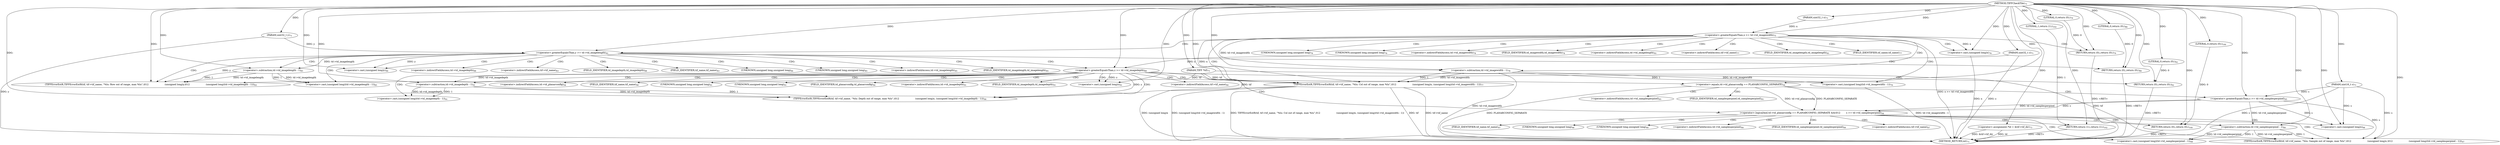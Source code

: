 digraph "TIFFCheckTile" {  
"29354" [label = <(METHOD,TIFFCheckTile)<SUB>71</SUB>> ]
"29476" [label = <(METHOD_RETURN,int)<SUB>71</SUB>> ]
"29355" [label = <(PARAM,TIFF *tif)<SUB>71</SUB>> ]
"29356" [label = <(PARAM,uint32_t x)<SUB>71</SUB>> ]
"29357" [label = <(PARAM,uint32_t y)<SUB>71</SUB>> ]
"29358" [label = <(PARAM,uint32_t z)<SUB>71</SUB>> ]
"29359" [label = <(PARAM,uint16_t s)<SUB>71</SUB>> ]
"29362" [label = <(&lt;operator&gt;.assignment,*td = &amp;tif-&gt;tif_dir)<SUB>73</SUB>> ]
"29474" [label = <(RETURN,return (1);,return (1);)<SUB>102</SUB>> ]
"29369" [label = <(&lt;operator&gt;.greaterEqualsThan,x &gt;= td-&gt;td_imagewidth)<SUB>75</SUB>> ]
"29394" [label = <(&lt;operator&gt;.greaterEqualsThan,y &gt;= td-&gt;td_imagelength)<SUB>81</SUB>> ]
"29419" [label = <(&lt;operator&gt;.greaterEqualsThan,z &gt;= td-&gt;td_imagedepth)<SUB>88</SUB>> ]
"29444" [label = <(&lt;operator&gt;.logicalAnd,td-&gt;td_planarconfig == PLANARCONFIG_SEPARATE &amp;&amp;\012        s &gt;= td-&gt;td_samplesperpixel)<SUB>94</SUB>> ]
"29475" [label = <(LITERAL,1,return (1);)<SUB>102</SUB>> ]
"29375" [label = <(TIFFErrorExtR,TIFFErrorExtR(tif, tif-&gt;tif_name, &quot;%lu: Col out of range, max %lu&quot;,\012                      (unsigned long)x, (unsigned long)(td-&gt;td_imagewidth - 1)))<SUB>77</SUB>> ]
"29391" [label = <(RETURN,return (0);,return (0);)<SUB>79</SUB>> ]
"29400" [label = <(TIFFErrorExtR,TIFFErrorExtR(tif, tif-&gt;tif_name, &quot;%lu: Row out of range, max %lu&quot;,\012                      (unsigned long)y,\012                      (unsigned long)(td-&gt;td_imagelength - 1)))<SUB>83</SUB>> ]
"29416" [label = <(RETURN,return (0);,return (0);)<SUB>86</SUB>> ]
"29425" [label = <(TIFFErrorExtR,TIFFErrorExtR(tif, tif-&gt;tif_name, &quot;%lu: Depth out of range, max %lu&quot;,\012                      (unsigned long)z, (unsigned long)(td-&gt;td_imagedepth - 1)))<SUB>90</SUB>> ]
"29441" [label = <(RETURN,return (0);,return (0);)<SUB>92</SUB>> ]
"29456" [label = <(TIFFErrorExtR,TIFFErrorExtR(tif, tif-&gt;tif_name, &quot;%lu: Sample out of range, max %lu&quot;,\012                      (unsigned long)s,\012                      (unsigned long)(td-&gt;td_samplesperpixel - 1)))<SUB>97</SUB>> ]
"29472" [label = <(RETURN,return (0);,return (0);)<SUB>100</SUB>> ]
"29392" [label = <(LITERAL,0,return (0);)<SUB>79</SUB>> ]
"29417" [label = <(LITERAL,0,return (0);)<SUB>86</SUB>> ]
"29442" [label = <(LITERAL,0,return (0);)<SUB>92</SUB>> ]
"29445" [label = <(&lt;operator&gt;.equals,td-&gt;td_planarconfig == PLANARCONFIG_SEPARATE)<SUB>94</SUB>> ]
"29450" [label = <(&lt;operator&gt;.greaterEqualsThan,s &gt;= td-&gt;td_samplesperpixel)<SUB>95</SUB>> ]
"29473" [label = <(LITERAL,0,return (0);)<SUB>100</SUB>> ]
"29381" [label = <(&lt;operator&gt;.cast,(unsigned long)x)<SUB>78</SUB>> ]
"29384" [label = <(&lt;operator&gt;.cast,(unsigned long)(td-&gt;td_imagewidth - 1))<SUB>78</SUB>> ]
"29406" [label = <(&lt;operator&gt;.cast,(unsigned long)y)<SUB>84</SUB>> ]
"29409" [label = <(&lt;operator&gt;.cast,(unsigned long)(td-&gt;td_imagelength - 1))<SUB>85</SUB>> ]
"29431" [label = <(&lt;operator&gt;.cast,(unsigned long)z)<SUB>91</SUB>> ]
"29434" [label = <(&lt;operator&gt;.cast,(unsigned long)(td-&gt;td_imagedepth - 1))<SUB>91</SUB>> ]
"29462" [label = <(&lt;operator&gt;.cast,(unsigned long)s)<SUB>98</SUB>> ]
"29465" [label = <(&lt;operator&gt;.cast,(unsigned long)(td-&gt;td_samplesperpixel - 1))<SUB>99</SUB>> ]
"29386" [label = <(&lt;operator&gt;.subtraction,td-&gt;td_imagewidth - 1)<SUB>78</SUB>> ]
"29411" [label = <(&lt;operator&gt;.subtraction,td-&gt;td_imagelength - 1)<SUB>85</SUB>> ]
"29436" [label = <(&lt;operator&gt;.subtraction,td-&gt;td_imagedepth - 1)<SUB>91</SUB>> ]
"29467" [label = <(&lt;operator&gt;.subtraction,td-&gt;td_samplesperpixel - 1)<SUB>99</SUB>> ]
"29396" [label = <(&lt;operator&gt;.indirectFieldAccess,td-&gt;td_imagelength)<SUB>81</SUB>> ]
"29421" [label = <(&lt;operator&gt;.indirectFieldAccess,td-&gt;td_imagedepth)<SUB>88</SUB>> ]
"29377" [label = <(&lt;operator&gt;.indirectFieldAccess,tif-&gt;tif_name)<SUB>77</SUB>> ]
"29398" [label = <(FIELD_IDENTIFIER,td_imagelength,td_imagelength)<SUB>81</SUB>> ]
"29402" [label = <(&lt;operator&gt;.indirectFieldAccess,tif-&gt;tif_name)<SUB>83</SUB>> ]
"29423" [label = <(FIELD_IDENTIFIER,td_imagedepth,td_imagedepth)<SUB>88</SUB>> ]
"29427" [label = <(&lt;operator&gt;.indirectFieldAccess,tif-&gt;tif_name)<SUB>90</SUB>> ]
"29446" [label = <(&lt;operator&gt;.indirectFieldAccess,td-&gt;td_planarconfig)<SUB>94</SUB>> ]
"29452" [label = <(&lt;operator&gt;.indirectFieldAccess,td-&gt;td_samplesperpixel)<SUB>95</SUB>> ]
"29458" [label = <(&lt;operator&gt;.indirectFieldAccess,tif-&gt;tif_name)<SUB>97</SUB>> ]
"29379" [label = <(FIELD_IDENTIFIER,tif_name,tif_name)<SUB>77</SUB>> ]
"29382" [label = <(UNKNOWN,unsigned long,unsigned long)<SUB>78</SUB>> ]
"29385" [label = <(UNKNOWN,unsigned long,unsigned long)<SUB>78</SUB>> ]
"29404" [label = <(FIELD_IDENTIFIER,tif_name,tif_name)<SUB>83</SUB>> ]
"29407" [label = <(UNKNOWN,unsigned long,unsigned long)<SUB>84</SUB>> ]
"29410" [label = <(UNKNOWN,unsigned long,unsigned long)<SUB>85</SUB>> ]
"29429" [label = <(FIELD_IDENTIFIER,tif_name,tif_name)<SUB>90</SUB>> ]
"29432" [label = <(UNKNOWN,unsigned long,unsigned long)<SUB>91</SUB>> ]
"29435" [label = <(UNKNOWN,unsigned long,unsigned long)<SUB>91</SUB>> ]
"29448" [label = <(FIELD_IDENTIFIER,td_planarconfig,td_planarconfig)<SUB>94</SUB>> ]
"29454" [label = <(FIELD_IDENTIFIER,td_samplesperpixel,td_samplesperpixel)<SUB>95</SUB>> ]
"29460" [label = <(FIELD_IDENTIFIER,tif_name,tif_name)<SUB>97</SUB>> ]
"29463" [label = <(UNKNOWN,unsigned long,unsigned long)<SUB>98</SUB>> ]
"29466" [label = <(UNKNOWN,unsigned long,unsigned long)<SUB>99</SUB>> ]
"29387" [label = <(&lt;operator&gt;.indirectFieldAccess,td-&gt;td_imagewidth)<SUB>78</SUB>> ]
"29412" [label = <(&lt;operator&gt;.indirectFieldAccess,td-&gt;td_imagelength)<SUB>85</SUB>> ]
"29437" [label = <(&lt;operator&gt;.indirectFieldAccess,td-&gt;td_imagedepth)<SUB>91</SUB>> ]
"29468" [label = <(&lt;operator&gt;.indirectFieldAccess,td-&gt;td_samplesperpixel)<SUB>99</SUB>> ]
"29389" [label = <(FIELD_IDENTIFIER,td_imagewidth,td_imagewidth)<SUB>78</SUB>> ]
"29414" [label = <(FIELD_IDENTIFIER,td_imagelength,td_imagelength)<SUB>85</SUB>> ]
"29439" [label = <(FIELD_IDENTIFIER,td_imagedepth,td_imagedepth)<SUB>91</SUB>> ]
"29470" [label = <(FIELD_IDENTIFIER,td_samplesperpixel,td_samplesperpixel)<SUB>99</SUB>> ]
  "29416" -> "29476"  [ label = "DDG: &lt;RET&gt;"] 
  "29472" -> "29476"  [ label = "DDG: &lt;RET&gt;"] 
  "29391" -> "29476"  [ label = "DDG: &lt;RET&gt;"] 
  "29441" -> "29476"  [ label = "DDG: &lt;RET&gt;"] 
  "29474" -> "29476"  [ label = "DDG: &lt;RET&gt;"] 
  "29357" -> "29476"  [ label = "DDG: y"] 
  "29358" -> "29476"  [ label = "DDG: z"] 
  "29359" -> "29476"  [ label = "DDG: s"] 
  "29362" -> "29476"  [ label = "DDG: td"] 
  "29362" -> "29476"  [ label = "DDG: &amp;tif-&gt;tif_dir"] 
  "29369" -> "29476"  [ label = "DDG: x &gt;= td-&gt;td_imagewidth"] 
  "29375" -> "29476"  [ label = "DDG: tif"] 
  "29375" -> "29476"  [ label = "DDG: tif-&gt;tif_name"] 
  "29381" -> "29476"  [ label = "DDG: x"] 
  "29375" -> "29476"  [ label = "DDG: (unsigned long)x"] 
  "29386" -> "29476"  [ label = "DDG: td-&gt;td_imagewidth"] 
  "29384" -> "29476"  [ label = "DDG: td-&gt;td_imagewidth - 1"] 
  "29375" -> "29476"  [ label = "DDG: (unsigned long)(td-&gt;td_imagewidth - 1)"] 
  "29375" -> "29476"  [ label = "DDG: TIFFErrorExtR(tif, tif-&gt;tif_name, &quot;%lu: Col out of range, max %lu&quot;,\012                      (unsigned long)x, (unsigned long)(td-&gt;td_imagewidth - 1))"] 
  "29445" -> "29476"  [ label = "DDG: PLANARCONFIG_SEPARATE"] 
  "29354" -> "29355"  [ label = "DDG: "] 
  "29354" -> "29356"  [ label = "DDG: "] 
  "29354" -> "29357"  [ label = "DDG: "] 
  "29354" -> "29358"  [ label = "DDG: "] 
  "29354" -> "29359"  [ label = "DDG: "] 
  "29475" -> "29474"  [ label = "DDG: 1"] 
  "29354" -> "29474"  [ label = "DDG: "] 
  "29354" -> "29362"  [ label = "DDG: "] 
  "29354" -> "29475"  [ label = "DDG: "] 
  "29356" -> "29369"  [ label = "DDG: x"] 
  "29354" -> "29369"  [ label = "DDG: "] 
  "29392" -> "29391"  [ label = "DDG: 0"] 
  "29354" -> "29391"  [ label = "DDG: "] 
  "29357" -> "29394"  [ label = "DDG: y"] 
  "29354" -> "29394"  [ label = "DDG: "] 
  "29417" -> "29416"  [ label = "DDG: 0"] 
  "29354" -> "29416"  [ label = "DDG: "] 
  "29358" -> "29419"  [ label = "DDG: z"] 
  "29354" -> "29419"  [ label = "DDG: "] 
  "29442" -> "29441"  [ label = "DDG: 0"] 
  "29354" -> "29441"  [ label = "DDG: "] 
  "29445" -> "29444"  [ label = "DDG: td-&gt;td_planarconfig"] 
  "29445" -> "29444"  [ label = "DDG: PLANARCONFIG_SEPARATE"] 
  "29450" -> "29444"  [ label = "DDG: s"] 
  "29450" -> "29444"  [ label = "DDG: td-&gt;td_samplesperpixel"] 
  "29473" -> "29472"  [ label = "DDG: 0"] 
  "29354" -> "29472"  [ label = "DDG: "] 
  "29355" -> "29375"  [ label = "DDG: tif"] 
  "29354" -> "29375"  [ label = "DDG: "] 
  "29369" -> "29375"  [ label = "DDG: x"] 
  "29386" -> "29375"  [ label = "DDG: td-&gt;td_imagewidth"] 
  "29386" -> "29375"  [ label = "DDG: 1"] 
  "29354" -> "29392"  [ label = "DDG: "] 
  "29355" -> "29400"  [ label = "DDG: tif"] 
  "29354" -> "29400"  [ label = "DDG: "] 
  "29394" -> "29400"  [ label = "DDG: y"] 
  "29411" -> "29400"  [ label = "DDG: td-&gt;td_imagelength"] 
  "29411" -> "29400"  [ label = "DDG: 1"] 
  "29354" -> "29417"  [ label = "DDG: "] 
  "29355" -> "29425"  [ label = "DDG: tif"] 
  "29354" -> "29425"  [ label = "DDG: "] 
  "29419" -> "29425"  [ label = "DDG: z"] 
  "29436" -> "29425"  [ label = "DDG: td-&gt;td_imagedepth"] 
  "29436" -> "29425"  [ label = "DDG: 1"] 
  "29354" -> "29442"  [ label = "DDG: "] 
  "29354" -> "29445"  [ label = "DDG: "] 
  "29359" -> "29450"  [ label = "DDG: s"] 
  "29354" -> "29450"  [ label = "DDG: "] 
  "29355" -> "29456"  [ label = "DDG: tif"] 
  "29354" -> "29456"  [ label = "DDG: "] 
  "29450" -> "29456"  [ label = "DDG: s"] 
  "29359" -> "29456"  [ label = "DDG: s"] 
  "29467" -> "29456"  [ label = "DDG: td-&gt;td_samplesperpixel"] 
  "29467" -> "29456"  [ label = "DDG: 1"] 
  "29354" -> "29473"  [ label = "DDG: "] 
  "29369" -> "29381"  [ label = "DDG: x"] 
  "29354" -> "29381"  [ label = "DDG: "] 
  "29386" -> "29384"  [ label = "DDG: td-&gt;td_imagewidth"] 
  "29386" -> "29384"  [ label = "DDG: 1"] 
  "29394" -> "29406"  [ label = "DDG: y"] 
  "29354" -> "29406"  [ label = "DDG: "] 
  "29411" -> "29409"  [ label = "DDG: td-&gt;td_imagelength"] 
  "29411" -> "29409"  [ label = "DDG: 1"] 
  "29419" -> "29431"  [ label = "DDG: z"] 
  "29354" -> "29431"  [ label = "DDG: "] 
  "29436" -> "29434"  [ label = "DDG: td-&gt;td_imagedepth"] 
  "29436" -> "29434"  [ label = "DDG: 1"] 
  "29450" -> "29462"  [ label = "DDG: s"] 
  "29359" -> "29462"  [ label = "DDG: s"] 
  "29354" -> "29462"  [ label = "DDG: "] 
  "29467" -> "29465"  [ label = "DDG: td-&gt;td_samplesperpixel"] 
  "29467" -> "29465"  [ label = "DDG: 1"] 
  "29369" -> "29386"  [ label = "DDG: td-&gt;td_imagewidth"] 
  "29354" -> "29386"  [ label = "DDG: "] 
  "29394" -> "29411"  [ label = "DDG: td-&gt;td_imagelength"] 
  "29354" -> "29411"  [ label = "DDG: "] 
  "29419" -> "29436"  [ label = "DDG: td-&gt;td_imagedepth"] 
  "29354" -> "29436"  [ label = "DDG: "] 
  "29450" -> "29467"  [ label = "DDG: td-&gt;td_samplesperpixel"] 
  "29354" -> "29467"  [ label = "DDG: "] 
  "29369" -> "29385"  [ label = "CDG: "] 
  "29369" -> "29379"  [ label = "CDG: "] 
  "29369" -> "29375"  [ label = "CDG: "] 
  "29369" -> "29396"  [ label = "CDG: "] 
  "29369" -> "29384"  [ label = "CDG: "] 
  "29369" -> "29386"  [ label = "CDG: "] 
  "29369" -> "29377"  [ label = "CDG: "] 
  "29369" -> "29387"  [ label = "CDG: "] 
  "29369" -> "29394"  [ label = "CDG: "] 
  "29369" -> "29389"  [ label = "CDG: "] 
  "29369" -> "29381"  [ label = "CDG: "] 
  "29369" -> "29391"  [ label = "CDG: "] 
  "29369" -> "29398"  [ label = "CDG: "] 
  "29369" -> "29382"  [ label = "CDG: "] 
  "29394" -> "29414"  [ label = "CDG: "] 
  "29394" -> "29423"  [ label = "CDG: "] 
  "29394" -> "29406"  [ label = "CDG: "] 
  "29394" -> "29402"  [ label = "CDG: "] 
  "29394" -> "29410"  [ label = "CDG: "] 
  "29394" -> "29411"  [ label = "CDG: "] 
  "29394" -> "29419"  [ label = "CDG: "] 
  "29394" -> "29400"  [ label = "CDG: "] 
  "29394" -> "29404"  [ label = "CDG: "] 
  "29394" -> "29416"  [ label = "CDG: "] 
  "29394" -> "29409"  [ label = "CDG: "] 
  "29394" -> "29421"  [ label = "CDG: "] 
  "29394" -> "29407"  [ label = "CDG: "] 
  "29394" -> "29412"  [ label = "CDG: "] 
  "29419" -> "29435"  [ label = "CDG: "] 
  "29419" -> "29432"  [ label = "CDG: "] 
  "29419" -> "29444"  [ label = "CDG: "] 
  "29419" -> "29427"  [ label = "CDG: "] 
  "29419" -> "29446"  [ label = "CDG: "] 
  "29419" -> "29448"  [ label = "CDG: "] 
  "29419" -> "29437"  [ label = "CDG: "] 
  "29419" -> "29431"  [ label = "CDG: "] 
  "29419" -> "29439"  [ label = "CDG: "] 
  "29419" -> "29441"  [ label = "CDG: "] 
  "29419" -> "29445"  [ label = "CDG: "] 
  "29419" -> "29434"  [ label = "CDG: "] 
  "29419" -> "29436"  [ label = "CDG: "] 
  "29419" -> "29425"  [ label = "CDG: "] 
  "29419" -> "29429"  [ label = "CDG: "] 
  "29444" -> "29462"  [ label = "CDG: "] 
  "29444" -> "29470"  [ label = "CDG: "] 
  "29444" -> "29460"  [ label = "CDG: "] 
  "29444" -> "29474"  [ label = "CDG: "] 
  "29444" -> "29458"  [ label = "CDG: "] 
  "29444" -> "29465"  [ label = "CDG: "] 
  "29444" -> "29466"  [ label = "CDG: "] 
  "29444" -> "29456"  [ label = "CDG: "] 
  "29444" -> "29463"  [ label = "CDG: "] 
  "29444" -> "29467"  [ label = "CDG: "] 
  "29444" -> "29468"  [ label = "CDG: "] 
  "29444" -> "29472"  [ label = "CDG: "] 
  "29445" -> "29452"  [ label = "CDG: "] 
  "29445" -> "29450"  [ label = "CDG: "] 
  "29445" -> "29454"  [ label = "CDG: "] 
}
